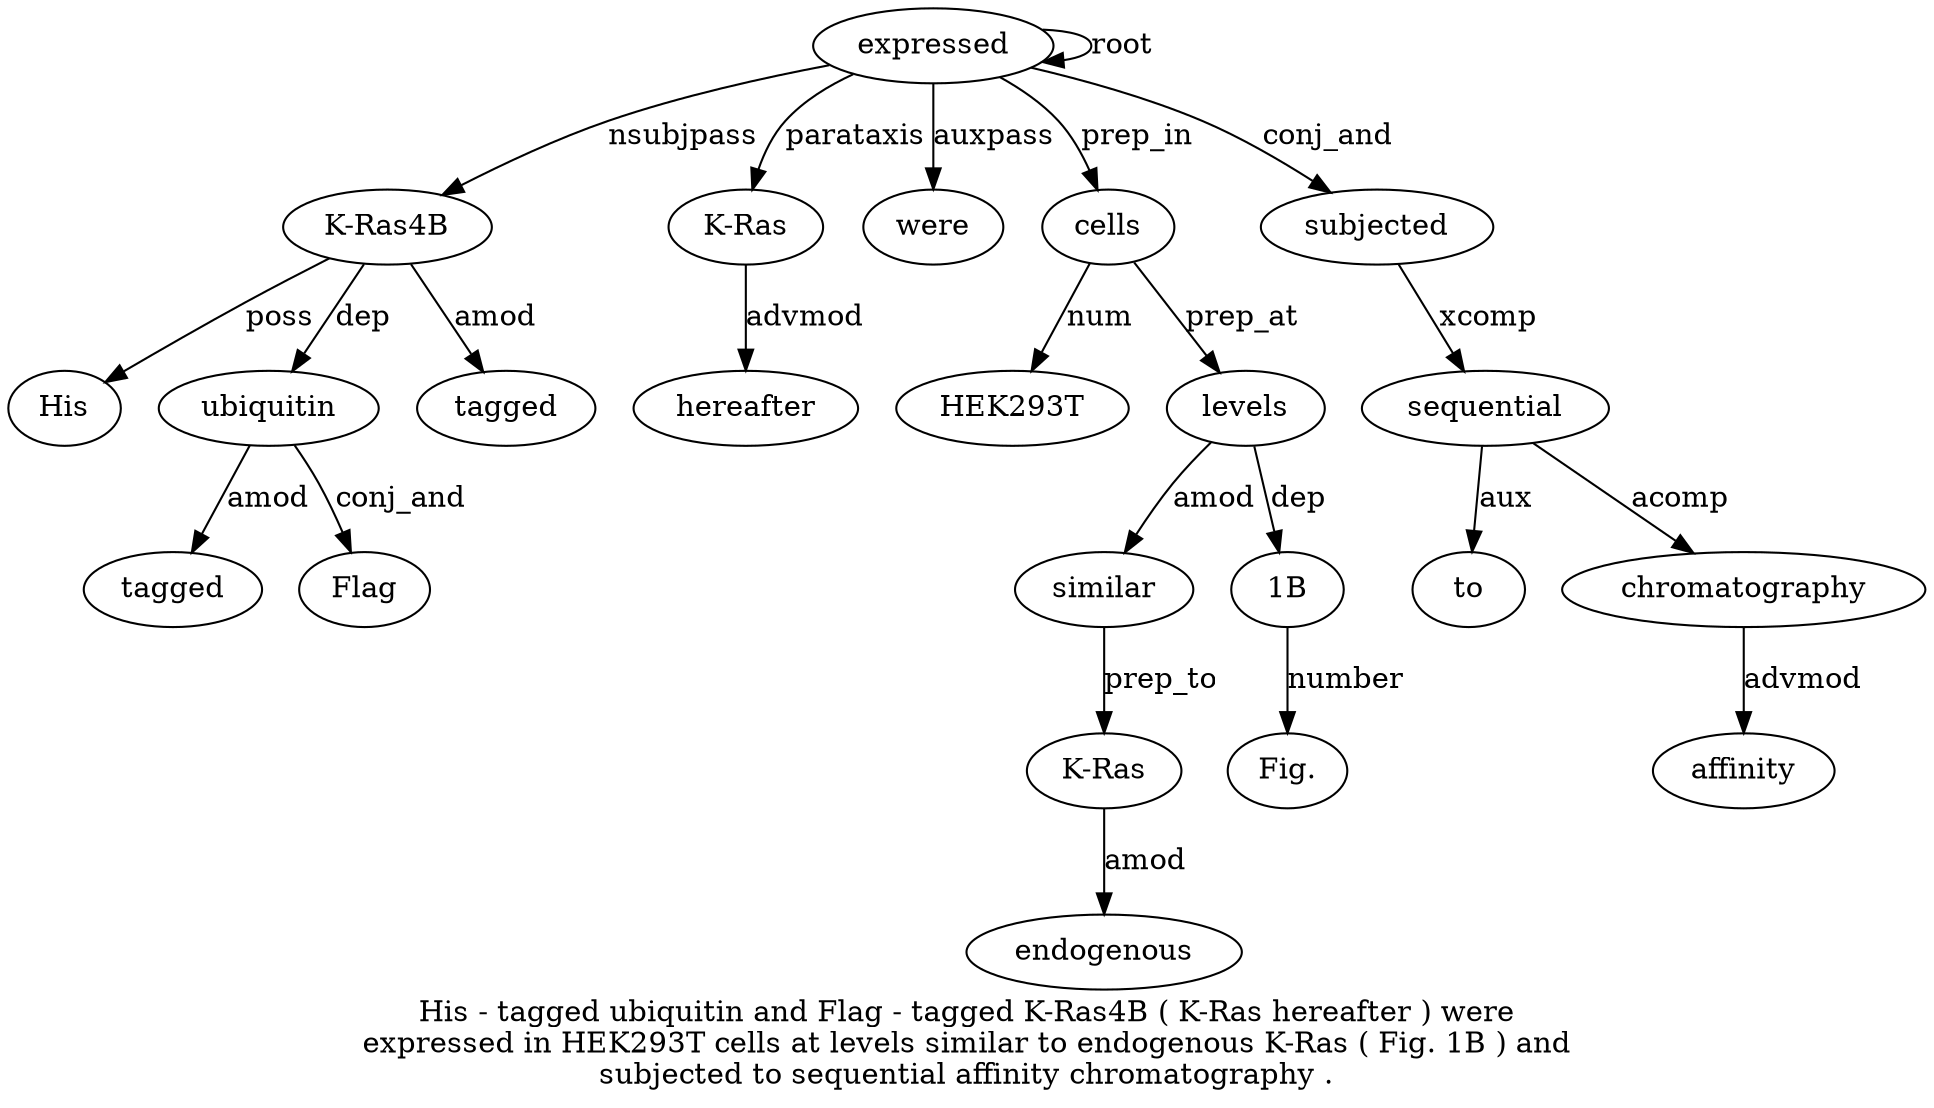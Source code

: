 digraph "His - tagged ubiquitin and Flag - tagged K-Ras4B ( K-Ras hereafter ) were expressed in HEK293T cells at levels similar to endogenous K-Ras ( Fig. 1B ) and subjected to sequential affinity chromatography ." {
label="His - tagged ubiquitin and Flag - tagged K-Ras4B ( K-Ras hereafter ) were
expressed in HEK293T cells at levels similar to endogenous K-Ras ( Fig. 1B ) and
subjected to sequential affinity chromatography .";
"K-Ras4B9" [style=filled, fillcolor=white, label="K-Ras4B"];
His1 [style=filled, fillcolor=white, label=His];
"K-Ras4B9" -> His1  [label=poss];
ubiquitin4 [style=filled, fillcolor=white, label=ubiquitin];
tagged3 [style=filled, fillcolor=white, label=tagged];
ubiquitin4 -> tagged3  [label=amod];
"K-Ras4B9" -> ubiquitin4  [label=dep];
Flag6 [style=filled, fillcolor=white, label=Flag];
ubiquitin4 -> Flag6  [label=conj_and];
tagged8 [style=filled, fillcolor=white, label=tagged];
"K-Ras4B9" -> tagged8  [label=amod];
expressed15 [style=filled, fillcolor=white, label=expressed];
expressed15 -> "K-Ras4B9"  [label=nsubjpass];
"K-Ras11" [style=filled, fillcolor=white, label="K-Ras"];
expressed15 -> "K-Ras11"  [label=parataxis];
hereafter12 [style=filled, fillcolor=white, label=hereafter];
"K-Ras11" -> hereafter12  [label=advmod];
were14 [style=filled, fillcolor=white, label=were];
expressed15 -> were14  [label=auxpass];
expressed15 -> expressed15  [label=root];
cells18 [style=filled, fillcolor=white, label=cells];
HEK293T17 [style=filled, fillcolor=white, label=HEK293T];
cells18 -> HEK293T17  [label=num];
expressed15 -> cells18  [label=prep_in];
levels20 [style=filled, fillcolor=white, label=levels];
cells18 -> levels20  [label=prep_at];
similar21 [style=filled, fillcolor=white, label=similar];
levels20 -> similar21  [label=amod];
"K-Ras24" [style=filled, fillcolor=white, label="K-Ras"];
endogenous23 [style=filled, fillcolor=white, label=endogenous];
"K-Ras24" -> endogenous23  [label=amod];
similar21 -> "K-Ras24"  [label=prep_to];
"1B27" [style=filled, fillcolor=white, label="1B"];
"Fig.26" [style=filled, fillcolor=white, label="Fig."];
"1B27" -> "Fig.26"  [label=number];
levels20 -> "1B27"  [label=dep];
subjected30 [style=filled, fillcolor=white, label=subjected];
expressed15 -> subjected30  [label=conj_and];
sequential32 [style=filled, fillcolor=white, label=sequential];
to31 [style=filled, fillcolor=white, label=to];
sequential32 -> to31  [label=aux];
subjected30 -> sequential32  [label=xcomp];
chromatography34 [style=filled, fillcolor=white, label=chromatography];
affinity33 [style=filled, fillcolor=white, label=affinity];
chromatography34 -> affinity33  [label=advmod];
sequential32 -> chromatography34  [label=acomp];
}
